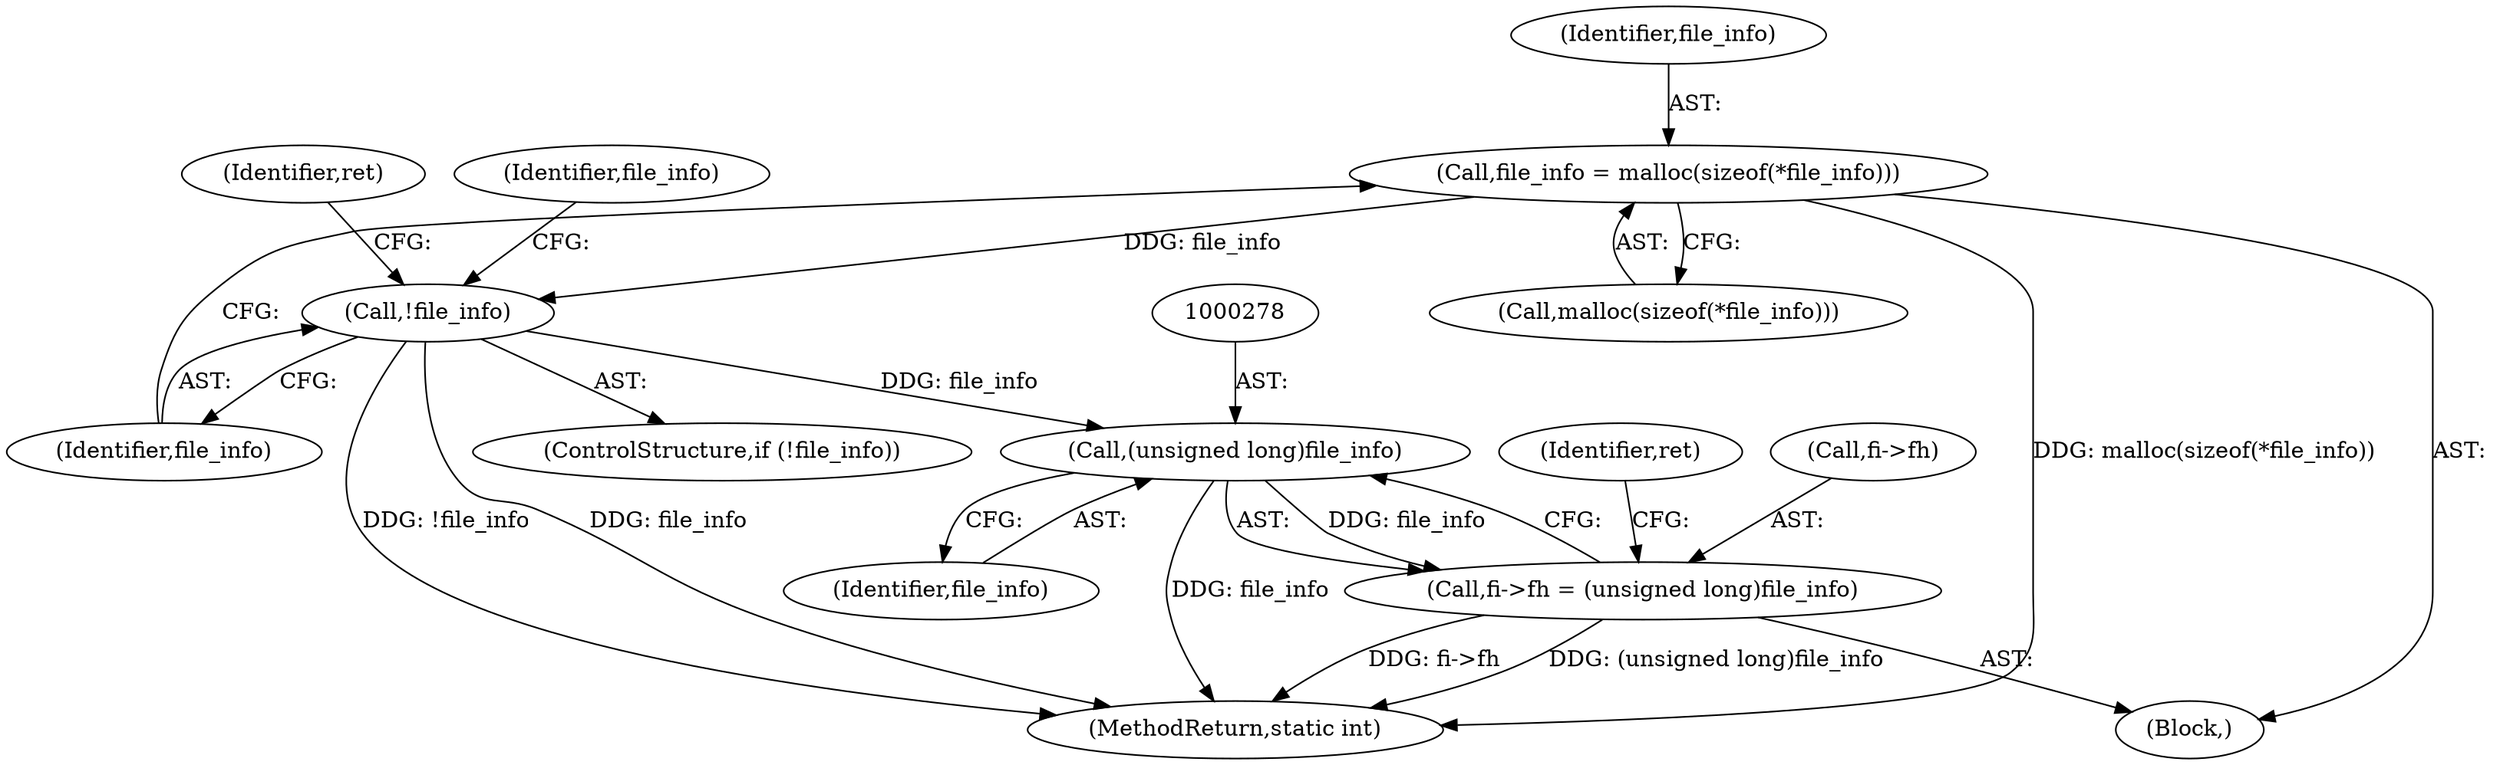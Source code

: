 digraph "0_lxcfs_a8b6c3e0537e90fba3c55910fd1b7229d54a60a7_2@API" {
"1000225" [label="(Call,file_info = malloc(sizeof(*file_info)))"];
"1000232" [label="(Call,!file_info)"];
"1000277" [label="(Call,(unsigned long)file_info)"];
"1000273" [label="(Call,fi->fh = (unsigned long)file_info)"];
"1000227" [label="(Call,malloc(sizeof(*file_info)))"];
"1000277" [label="(Call,(unsigned long)file_info)"];
"1000232" [label="(Call,!file_info)"];
"1000242" [label="(Identifier,file_info)"];
"1000104" [label="(Block,)"];
"1000274" [label="(Call,fi->fh)"];
"1000288" [label="(MethodReturn,static int)"];
"1000273" [label="(Call,fi->fh = (unsigned long)file_info)"];
"1000236" [label="(Identifier,ret)"];
"1000225" [label="(Call,file_info = malloc(sizeof(*file_info)))"];
"1000226" [label="(Identifier,file_info)"];
"1000281" [label="(Identifier,ret)"];
"1000231" [label="(ControlStructure,if (!file_info))"];
"1000233" [label="(Identifier,file_info)"];
"1000279" [label="(Identifier,file_info)"];
"1000225" -> "1000104"  [label="AST: "];
"1000225" -> "1000227"  [label="CFG: "];
"1000226" -> "1000225"  [label="AST: "];
"1000227" -> "1000225"  [label="AST: "];
"1000233" -> "1000225"  [label="CFG: "];
"1000225" -> "1000288"  [label="DDG: malloc(sizeof(*file_info))"];
"1000225" -> "1000232"  [label="DDG: file_info"];
"1000232" -> "1000231"  [label="AST: "];
"1000232" -> "1000233"  [label="CFG: "];
"1000233" -> "1000232"  [label="AST: "];
"1000236" -> "1000232"  [label="CFG: "];
"1000242" -> "1000232"  [label="CFG: "];
"1000232" -> "1000288"  [label="DDG: file_info"];
"1000232" -> "1000288"  [label="DDG: !file_info"];
"1000232" -> "1000277"  [label="DDG: file_info"];
"1000277" -> "1000273"  [label="AST: "];
"1000277" -> "1000279"  [label="CFG: "];
"1000278" -> "1000277"  [label="AST: "];
"1000279" -> "1000277"  [label="AST: "];
"1000273" -> "1000277"  [label="CFG: "];
"1000277" -> "1000288"  [label="DDG: file_info"];
"1000277" -> "1000273"  [label="DDG: file_info"];
"1000273" -> "1000104"  [label="AST: "];
"1000274" -> "1000273"  [label="AST: "];
"1000281" -> "1000273"  [label="CFG: "];
"1000273" -> "1000288"  [label="DDG: fi->fh"];
"1000273" -> "1000288"  [label="DDG: (unsigned long)file_info"];
}
